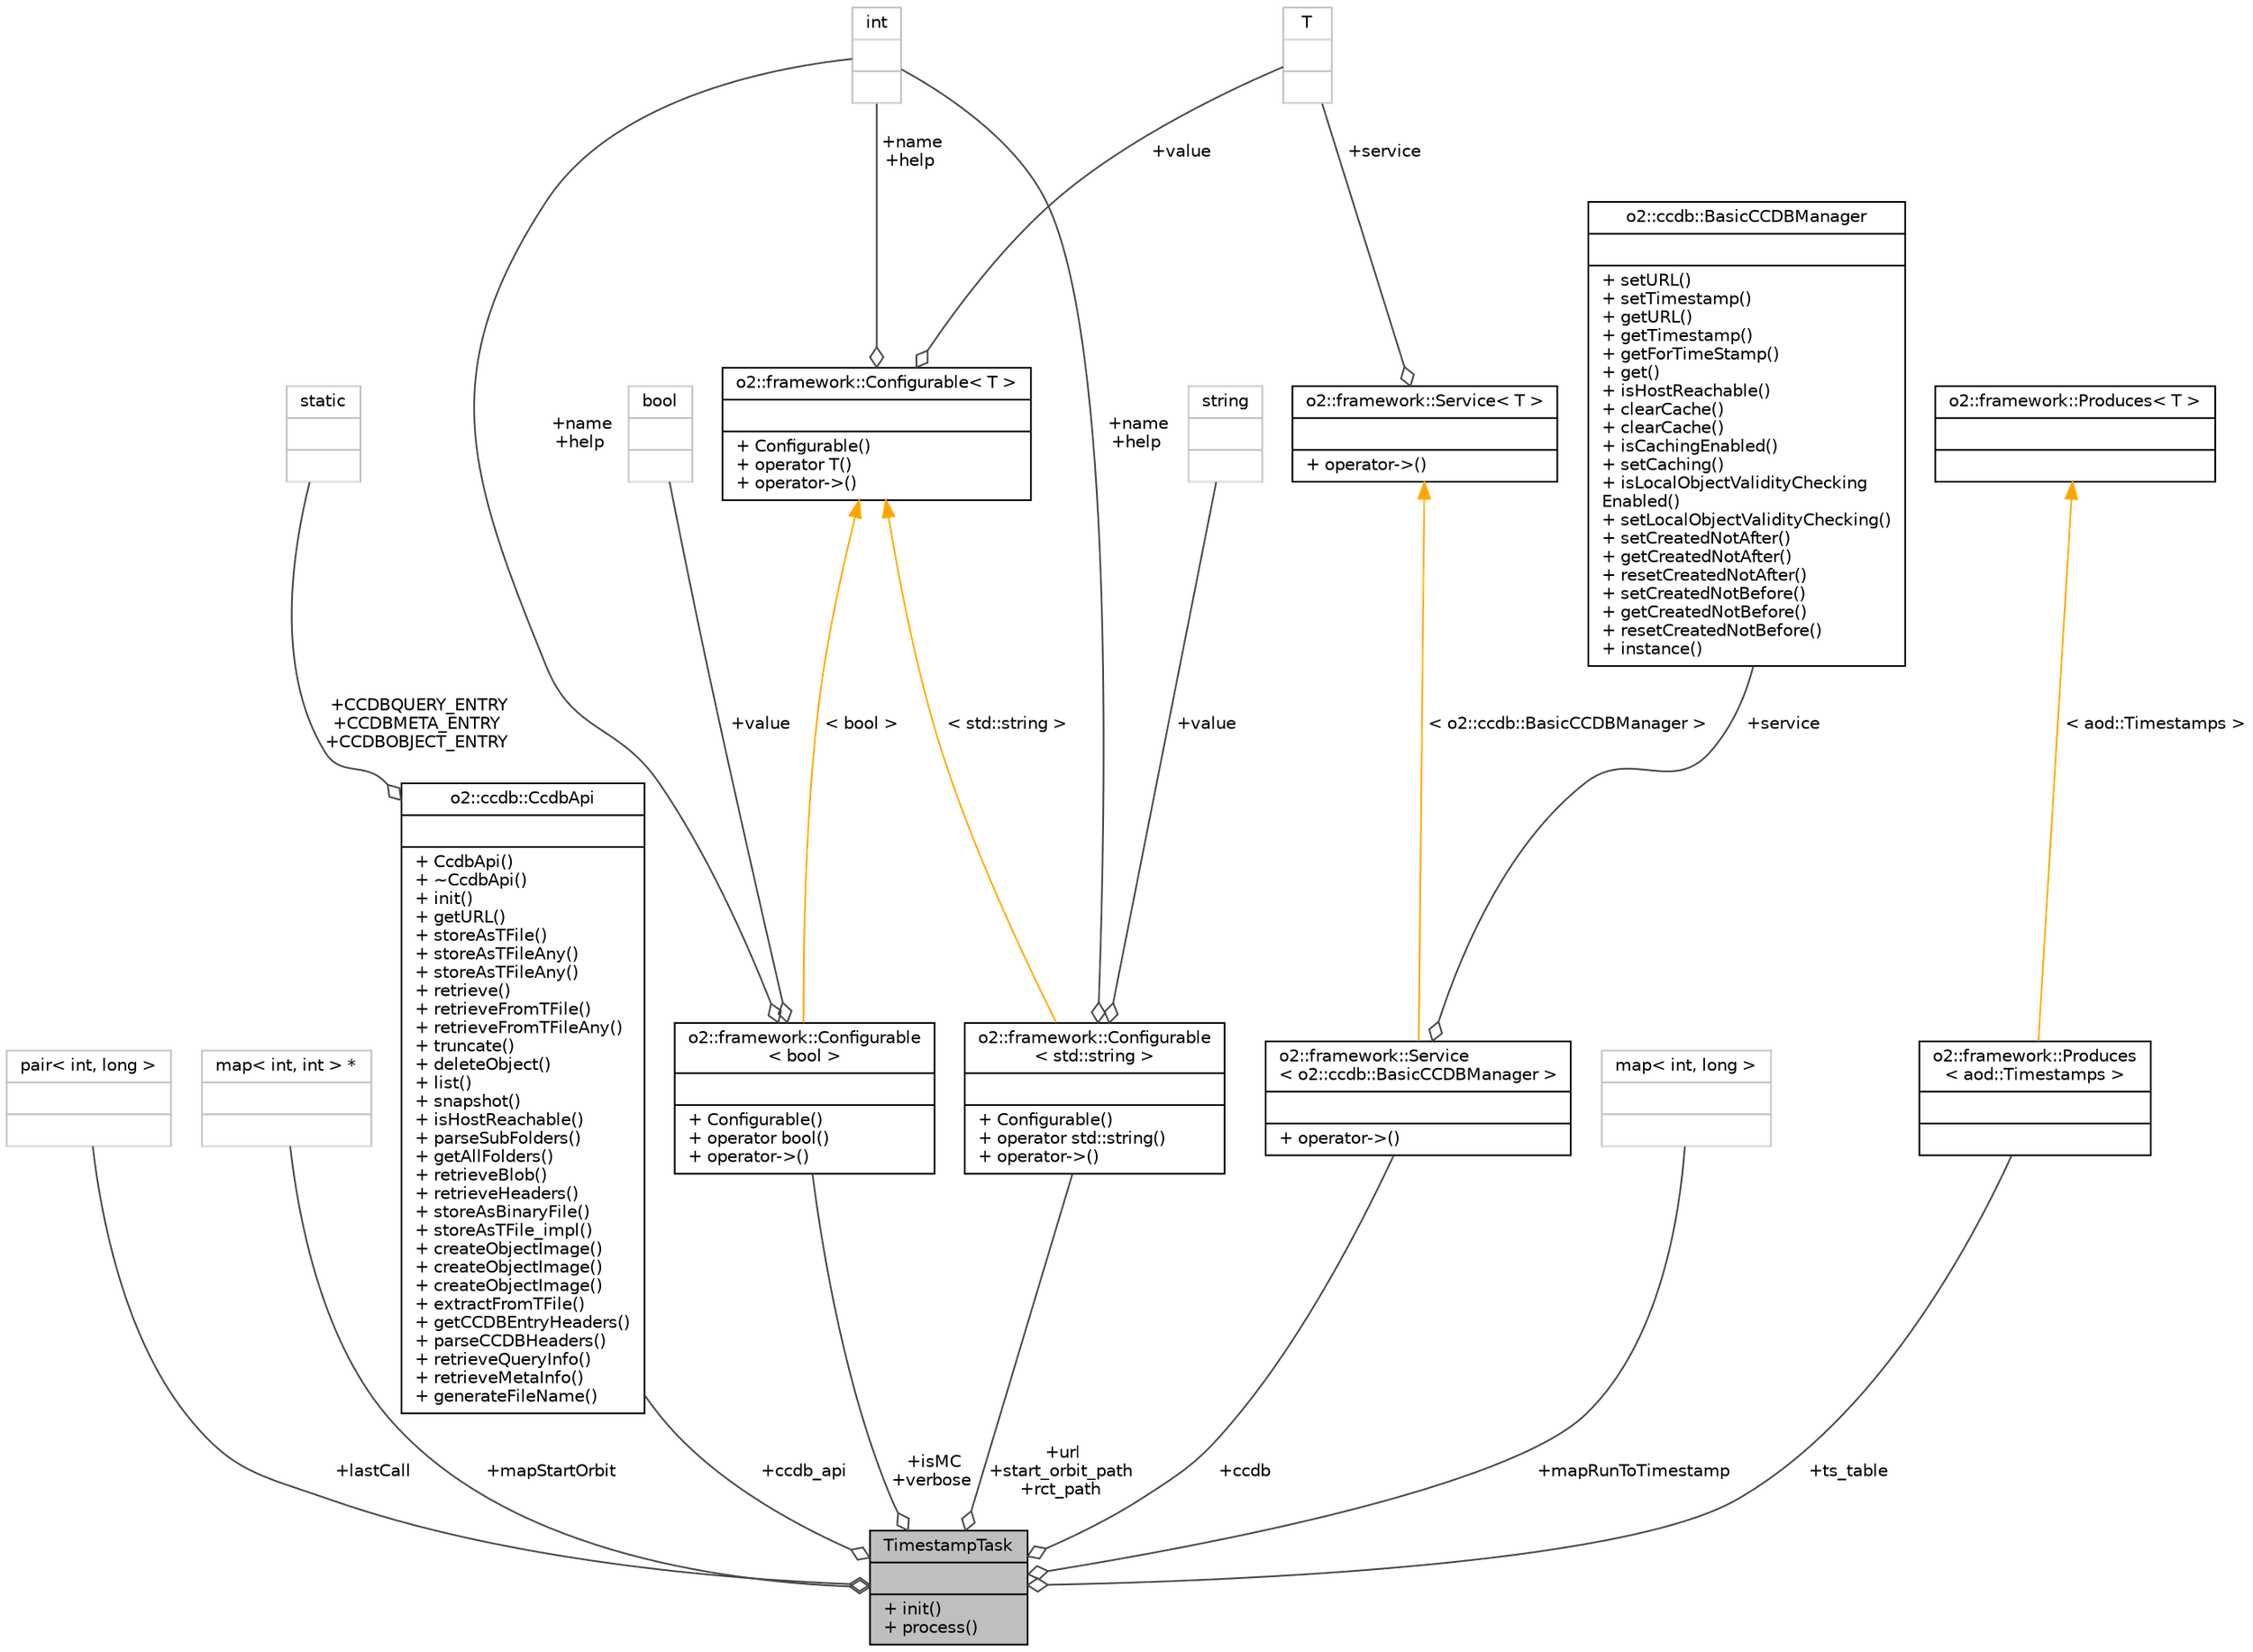 digraph "TimestampTask"
{
 // INTERACTIVE_SVG=YES
  bgcolor="transparent";
  edge [fontname="Helvetica",fontsize="10",labelfontname="Helvetica",labelfontsize="10"];
  node [fontname="Helvetica",fontsize="10",shape=record];
  Node1 [label="{TimestampTask\n||+ init()\l+ process()\l}",height=0.2,width=0.4,color="black", fillcolor="grey75", style="filled", fontcolor="black"];
  Node2 -> Node1 [color="grey25",fontsize="10",style="solid",label=" +lastCall" ,arrowhead="odiamond",fontname="Helvetica"];
  Node2 [label="{pair\< int, long \>\n||}",height=0.2,width=0.4,color="grey75"];
  Node3 -> Node1 [color="grey25",fontsize="10",style="solid",label=" +mapStartOrbit" ,arrowhead="odiamond",fontname="Helvetica"];
  Node3 [label="{map\< int, int \> *\n||}",height=0.2,width=0.4,color="grey75"];
  Node4 -> Node1 [color="grey25",fontsize="10",style="solid",label=" +ccdb_api" ,arrowhead="odiamond",fontname="Helvetica"];
  Node4 [label="{o2::ccdb::CcdbApi\n||+ CcdbApi()\l+ ~CcdbApi()\l+ init()\l+ getURL()\l+ storeAsTFile()\l+ storeAsTFileAny()\l+ storeAsTFileAny()\l+ retrieve()\l+ retrieveFromTFile()\l+ retrieveFromTFileAny()\l+ truncate()\l+ deleteObject()\l+ list()\l+ snapshot()\l+ isHostReachable()\l+ parseSubFolders()\l+ getAllFolders()\l+ retrieveBlob()\l+ retrieveHeaders()\l+ storeAsBinaryFile()\l+ storeAsTFile_impl()\l+ createObjectImage()\l+ createObjectImage()\l+ createObjectImage()\l+ extractFromTFile()\l+ getCCDBEntryHeaders()\l+ parseCCDBHeaders()\l+ retrieveQueryInfo()\l+ retrieveMetaInfo()\l+ generateFileName()\l}",height=0.2,width=0.4,color="black",URL="$d5/d47/classo2_1_1ccdb_1_1CcdbApi.html"];
  Node5 -> Node4 [color="grey25",fontsize="10",style="solid",label=" +CCDBQUERY_ENTRY\n+CCDBMETA_ENTRY\n+CCDBOBJECT_ENTRY" ,arrowhead="odiamond",fontname="Helvetica"];
  Node5 [label="{static\n||}",height=0.2,width=0.4,color="grey75"];
  Node6 -> Node1 [color="grey25",fontsize="10",style="solid",label=" +isMC\n+verbose" ,arrowhead="odiamond",fontname="Helvetica"];
  Node6 [label="{o2::framework::Configurable\l\< bool \>\n||+ Configurable()\l+ operator bool()\l+ operator-\>()\l}",height=0.2,width=0.4,color="black",URL="$d8/d71/structo2_1_1framework_1_1Configurable.html"];
  Node7 -> Node6 [color="grey25",fontsize="10",style="solid",label=" +name\n+help" ,arrowhead="odiamond",fontname="Helvetica"];
  Node7 [label="{int\n||}",height=0.2,width=0.4,color="grey75"];
  Node8 -> Node6 [color="grey25",fontsize="10",style="solid",label=" +value" ,arrowhead="odiamond",fontname="Helvetica"];
  Node8 [label="{bool\n||}",height=0.2,width=0.4,color="grey75"];
  Node9 -> Node6 [dir="back",color="orange",fontsize="10",style="solid",label=" \< bool \>" ,fontname="Helvetica"];
  Node9 [label="{o2::framework::Configurable\< T \>\n||+ Configurable()\l+ operator T()\l+ operator-\>()\l}",height=0.2,width=0.4,color="black",URL="$d8/d71/structo2_1_1framework_1_1Configurable.html"];
  Node7 -> Node9 [color="grey25",fontsize="10",style="solid",label=" +name\n+help" ,arrowhead="odiamond",fontname="Helvetica"];
  Node10 -> Node9 [color="grey25",fontsize="10",style="solid",label=" +value" ,arrowhead="odiamond",fontname="Helvetica"];
  Node10 [label="{T\n||}",height=0.2,width=0.4,color="grey75"];
  Node11 -> Node1 [color="grey25",fontsize="10",style="solid",label=" +ccdb" ,arrowhead="odiamond",fontname="Helvetica"];
  Node11 [label="{o2::framework::Service\l\< o2::ccdb::BasicCCDBManager \>\n||+ operator-\>()\l}",height=0.2,width=0.4,color="black",URL="$de/de9/structo2_1_1framework_1_1Service.html"];
  Node12 -> Node11 [color="grey25",fontsize="10",style="solid",label=" +service" ,arrowhead="odiamond",fontname="Helvetica"];
  Node12 [label="{o2::ccdb::BasicCCDBManager\n||+ setURL()\l+ setTimestamp()\l+ getURL()\l+ getTimestamp()\l+ getForTimeStamp()\l+ get()\l+ isHostReachable()\l+ clearCache()\l+ clearCache()\l+ isCachingEnabled()\l+ setCaching()\l+ isLocalObjectValidityChecking\lEnabled()\l+ setLocalObjectValidityChecking()\l+ setCreatedNotAfter()\l+ getCreatedNotAfter()\l+ resetCreatedNotAfter()\l+ setCreatedNotBefore()\l+ getCreatedNotBefore()\l+ resetCreatedNotBefore()\l+ instance()\l}",height=0.2,width=0.4,color="black",URL="$da/d73/classo2_1_1ccdb_1_1BasicCCDBManager.html"];
  Node13 -> Node11 [dir="back",color="orange",fontsize="10",style="solid",label=" \< o2::ccdb::BasicCCDBManager \>" ,fontname="Helvetica"];
  Node13 [label="{o2::framework::Service\< T \>\n||+ operator-\>()\l}",height=0.2,width=0.4,color="black",URL="$de/de9/structo2_1_1framework_1_1Service.html"];
  Node10 -> Node13 [color="grey25",fontsize="10",style="solid",label=" +service" ,arrowhead="odiamond",fontname="Helvetica"];
  Node14 -> Node1 [color="grey25",fontsize="10",style="solid",label=" +url\n+start_orbit_path\n+rct_path" ,arrowhead="odiamond",fontname="Helvetica"];
  Node14 [label="{o2::framework::Configurable\l\< std::string \>\n||+ Configurable()\l+ operator std::string()\l+ operator-\>()\l}",height=0.2,width=0.4,color="black",URL="$d8/d71/structo2_1_1framework_1_1Configurable.html"];
  Node7 -> Node14 [color="grey25",fontsize="10",style="solid",label=" +name\n+help" ,arrowhead="odiamond",fontname="Helvetica"];
  Node15 -> Node14 [color="grey25",fontsize="10",style="solid",label=" +value" ,arrowhead="odiamond",fontname="Helvetica"];
  Node15 [label="{string\n||}",height=0.2,width=0.4,color="grey75"];
  Node9 -> Node14 [dir="back",color="orange",fontsize="10",style="solid",label=" \< std::string \>" ,fontname="Helvetica"];
  Node16 -> Node1 [color="grey25",fontsize="10",style="solid",label=" +mapRunToTimestamp" ,arrowhead="odiamond",fontname="Helvetica"];
  Node16 [label="{map\< int, long \>\n||}",height=0.2,width=0.4,color="grey75"];
  Node17 -> Node1 [color="grey25",fontsize="10",style="solid",label=" +ts_table" ,arrowhead="odiamond",fontname="Helvetica"];
  Node17 [label="{o2::framework::Produces\l\< aod::Timestamps \>\n||}",height=0.2,width=0.4,color="black",URL="$d6/d86/structo2_1_1framework_1_1Produces.html"];
  Node18 -> Node17 [dir="back",color="orange",fontsize="10",style="solid",label=" \< aod::Timestamps \>" ,fontname="Helvetica"];
  Node18 [label="{o2::framework::Produces\< T \>\n||}",height=0.2,width=0.4,color="black",URL="$d6/d86/structo2_1_1framework_1_1Produces.html"];
}
